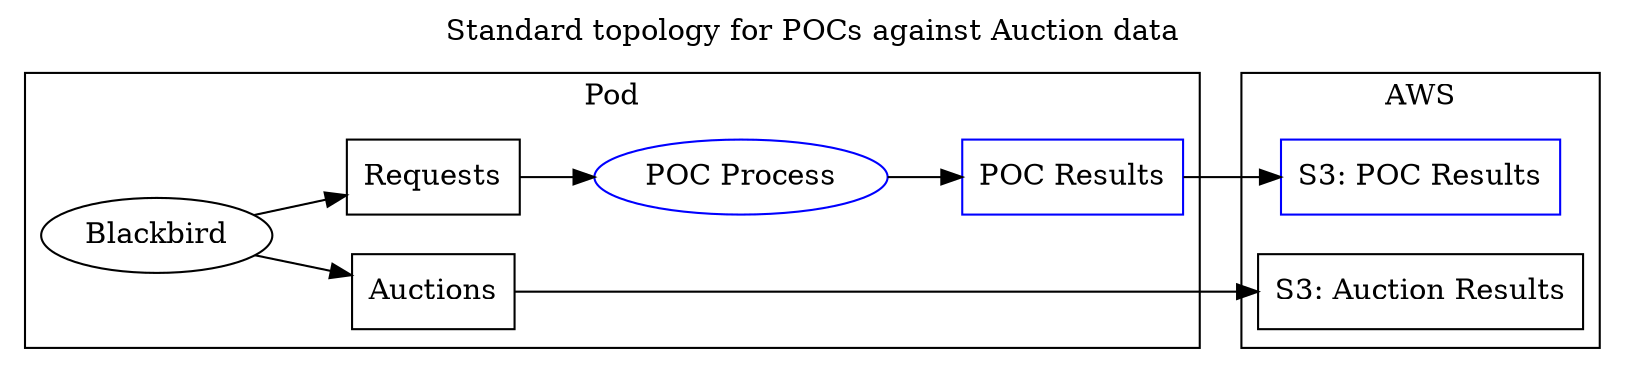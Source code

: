 strict digraph "Auction POC" {
    label = "Standard topology for POCs against Auction data";
    labelloc = "top";
    rankdir = "LR";

    bb [label="Blackbird"]
    req [label="Requests",shape=record]
    auc [label="Auctions",shape=record]
    poc [label="POC Process",color=blue]
    poc_res [label="POC Results",shape=record,color=blue]
    s3_auc [label="S3: Auction Results",shape=record]
    s3_poc_res [label="S3: POC Results",shape=record,color=blue]
    
    subgraph cluster_pod {
        label = "Pod";

        {rank=same req auc}
        bb -> {req auc}
        req -> poc -> poc_res
    }

    subgraph cluster_aws {
        label = "AWS";

        {rank=same s3_auc s3_poc_res}

        auc -> s3_auc
        poc_res -> s3_poc_res
    }
}
